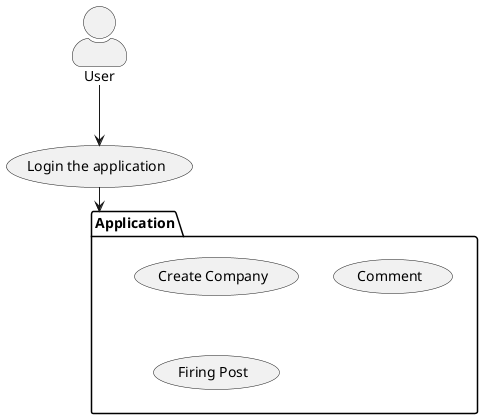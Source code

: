 @startuml
skinparam actorStyle awesome
"Login the application" as (Login)
:User: --> (Login)

Login --> Application

package Application {
  usecase "Create Company" as ap1
  usecase "Comment" as ap2
  usecase "Firing Post" as ap3
}

@enduml